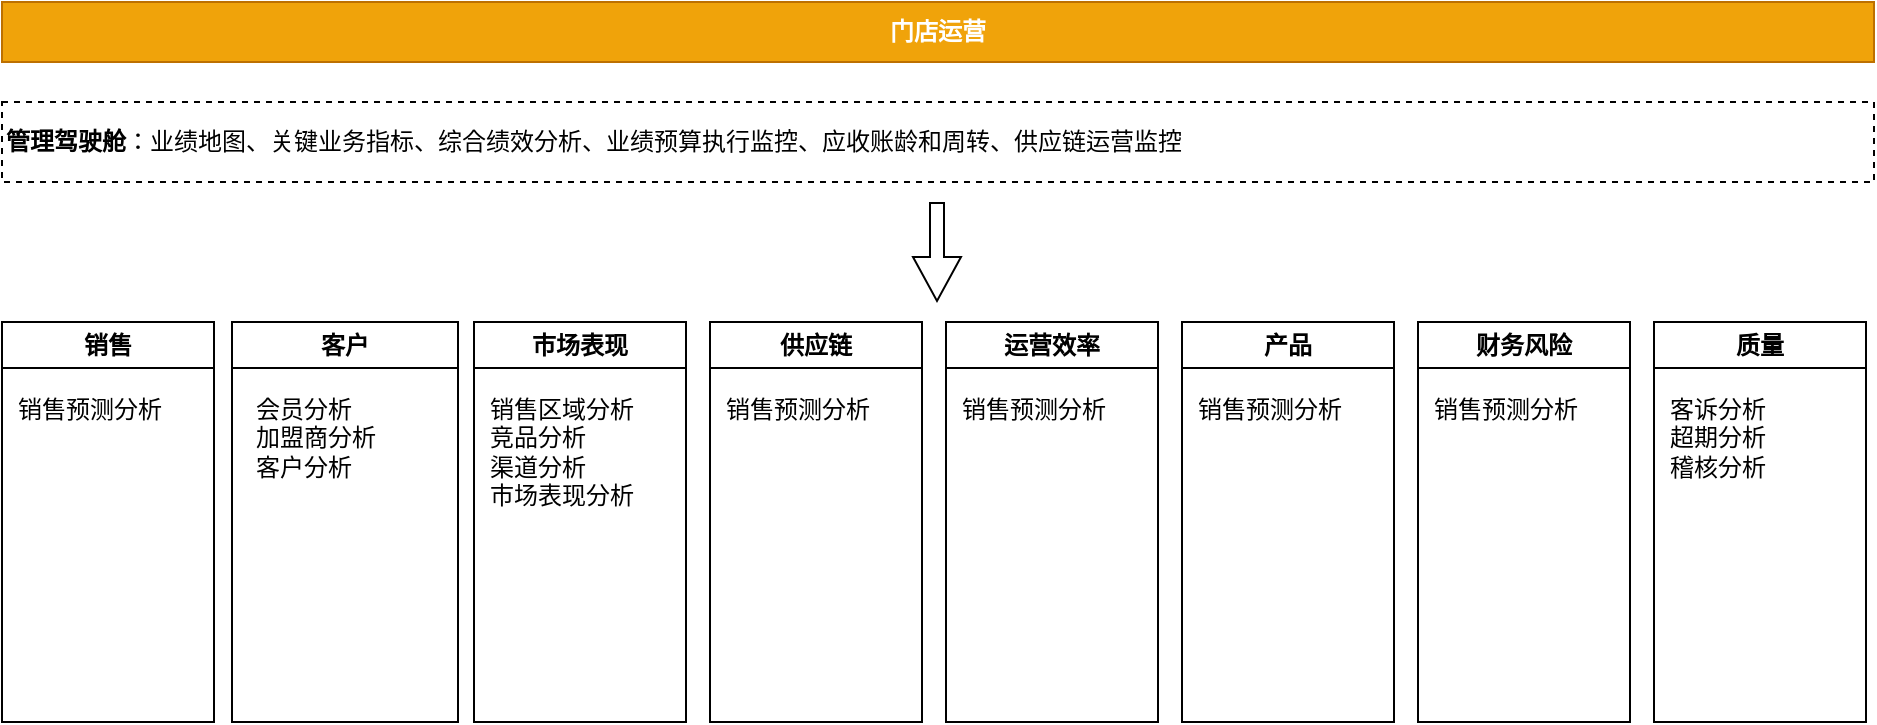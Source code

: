 <mxfile version="26.2.8">
  <diagram name="第 1 页" id="GskqJcH7MVZhV6aUFAPI">
    <mxGraphModel dx="1002" dy="597" grid="1" gridSize="10" guides="1" tooltips="1" connect="1" arrows="1" fold="1" page="1" pageScale="1" pageWidth="827" pageHeight="1169" math="0" shadow="0">
      <root>
        <mxCell id="0" />
        <mxCell id="1" parent="0" />
        <mxCell id="HJ7cx-dCD4smT8NFuNB5-1" value="门店运营" style="rounded=0;whiteSpace=wrap;html=1;labelBackgroundColor=none;fillColor=#f0a30a;strokeColor=#BD7000;fontColor=#FFFFFF;fontStyle=1" vertex="1" parent="1">
          <mxGeometry x="94" y="110" width="936" height="30" as="geometry" />
        </mxCell>
        <mxCell id="HJ7cx-dCD4smT8NFuNB5-3" value="销售" style="swimlane;whiteSpace=wrap;html=1;startSize=23;" vertex="1" parent="1">
          <mxGeometry x="94" y="270" width="106" height="200" as="geometry" />
        </mxCell>
        <mxCell id="HJ7cx-dCD4smT8NFuNB5-22" value="销售预测分析" style="text;html=1;align=left;verticalAlign=top;whiteSpace=wrap;rounded=0;" vertex="1" parent="HJ7cx-dCD4smT8NFuNB5-3">
          <mxGeometry x="6" y="30" width="94" height="160" as="geometry" />
        </mxCell>
        <mxCell id="HJ7cx-dCD4smT8NFuNB5-4" value="客户" style="swimlane;whiteSpace=wrap;html=1;" vertex="1" parent="1">
          <mxGeometry x="209" y="270" width="113" height="200" as="geometry" />
        </mxCell>
        <mxCell id="HJ7cx-dCD4smT8NFuNB5-23" value="会员分析&lt;br&gt;加盟商分析&lt;br&gt;客户分析" style="text;html=1;align=left;verticalAlign=top;whiteSpace=wrap;rounded=0;" vertex="1" parent="HJ7cx-dCD4smT8NFuNB5-4">
          <mxGeometry x="9.5" y="30" width="94" height="160" as="geometry" />
        </mxCell>
        <mxCell id="HJ7cx-dCD4smT8NFuNB5-5" value="市场表现" style="swimlane;whiteSpace=wrap;html=1;" vertex="1" parent="1">
          <mxGeometry x="330" y="270" width="106" height="200" as="geometry" />
        </mxCell>
        <mxCell id="HJ7cx-dCD4smT8NFuNB5-24" value="销售区域分析&lt;br&gt;竞品分析&lt;br&gt;渠道分析&lt;br&gt;市场表现分析" style="text;html=1;align=left;verticalAlign=top;whiteSpace=wrap;rounded=0;" vertex="1" parent="HJ7cx-dCD4smT8NFuNB5-5">
          <mxGeometry x="6" y="30" width="94" height="160" as="geometry" />
        </mxCell>
        <mxCell id="HJ7cx-dCD4smT8NFuNB5-6" value="供应链" style="swimlane;whiteSpace=wrap;html=1;startSize=23;" vertex="1" parent="1">
          <mxGeometry x="448" y="270" width="106" height="200" as="geometry" />
        </mxCell>
        <mxCell id="HJ7cx-dCD4smT8NFuNB5-25" value="销售预测分析" style="text;html=1;align=left;verticalAlign=top;whiteSpace=wrap;rounded=0;" vertex="1" parent="HJ7cx-dCD4smT8NFuNB5-6">
          <mxGeometry x="6" y="30" width="94" height="160" as="geometry" />
        </mxCell>
        <mxCell id="HJ7cx-dCD4smT8NFuNB5-7" value="运营效率" style="swimlane;whiteSpace=wrap;html=1;startSize=23;" vertex="1" parent="1">
          <mxGeometry x="566" y="270" width="106" height="200" as="geometry" />
        </mxCell>
        <mxCell id="HJ7cx-dCD4smT8NFuNB5-26" value="销售预测分析" style="text;html=1;align=left;verticalAlign=top;whiteSpace=wrap;rounded=0;" vertex="1" parent="HJ7cx-dCD4smT8NFuNB5-7">
          <mxGeometry x="6" y="30" width="94" height="160" as="geometry" />
        </mxCell>
        <mxCell id="HJ7cx-dCD4smT8NFuNB5-8" value="产品" style="swimlane;whiteSpace=wrap;html=1;startSize=23;" vertex="1" parent="1">
          <mxGeometry x="684" y="270" width="106" height="200" as="geometry" />
        </mxCell>
        <mxCell id="HJ7cx-dCD4smT8NFuNB5-27" value="销售预测分析" style="text;html=1;align=left;verticalAlign=top;whiteSpace=wrap;rounded=0;" vertex="1" parent="HJ7cx-dCD4smT8NFuNB5-8">
          <mxGeometry x="6" y="30" width="94" height="160" as="geometry" />
        </mxCell>
        <mxCell id="HJ7cx-dCD4smT8NFuNB5-9" value="财务风险" style="swimlane;whiteSpace=wrap;html=1;startSize=23;" vertex="1" parent="1">
          <mxGeometry x="802" y="270" width="106" height="200" as="geometry" />
        </mxCell>
        <mxCell id="HJ7cx-dCD4smT8NFuNB5-28" value="销售预测分析" style="text;html=1;align=left;verticalAlign=top;whiteSpace=wrap;rounded=0;" vertex="1" parent="HJ7cx-dCD4smT8NFuNB5-9">
          <mxGeometry x="6" y="30" width="94" height="160" as="geometry" />
        </mxCell>
        <mxCell id="HJ7cx-dCD4smT8NFuNB5-14" value="质量" style="swimlane;whiteSpace=wrap;html=1;startSize=23;" vertex="1" parent="1">
          <mxGeometry x="920" y="270" width="106" height="200" as="geometry" />
        </mxCell>
        <mxCell id="HJ7cx-dCD4smT8NFuNB5-29" value="客诉分析&lt;br&gt;超期分析&lt;br&gt;稽核分析" style="text;html=1;align=left;verticalAlign=top;whiteSpace=wrap;rounded=0;" vertex="1" parent="HJ7cx-dCD4smT8NFuNB5-14">
          <mxGeometry x="6" y="30" width="94" height="160" as="geometry" />
        </mxCell>
        <mxCell id="HJ7cx-dCD4smT8NFuNB5-18" value="" style="shape=flexArrow;endArrow=classic;html=1;rounded=0;entryX=1;entryY=0;entryDx=0;entryDy=0;width=7;endSize=7;endWidth=16;" edge="1" parent="1">
          <mxGeometry width="50" height="50" relative="1" as="geometry">
            <mxPoint x="561.5" y="210" as="sourcePoint" />
            <mxPoint x="561.5" y="260" as="targetPoint" />
          </mxGeometry>
        </mxCell>
        <mxCell id="HJ7cx-dCD4smT8NFuNB5-19" value="&lt;b&gt;管理驾驶舱&lt;/b&gt;：业绩地图、关键业务指标、综合绩效分析、业绩预算执行监控、应收账龄和周转、供应链运营监控" style="rounded=0;whiteSpace=wrap;html=1;dashed=1;align=left;" vertex="1" parent="1">
          <mxGeometry x="94" y="160" width="936" height="40" as="geometry" />
        </mxCell>
      </root>
    </mxGraphModel>
  </diagram>
</mxfile>
